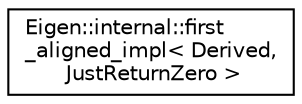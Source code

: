digraph "Graphical Class Hierarchy"
{
  edge [fontname="Helvetica",fontsize="10",labelfontname="Helvetica",labelfontsize="10"];
  node [fontname="Helvetica",fontsize="10",shape=record];
  rankdir="LR";
  Node1 [label="Eigen::internal::first\l_aligned_impl\< Derived,\l JustReturnZero \>",height=0.2,width=0.4,color="black", fillcolor="white", style="filled",URL="$struct_eigen_1_1internal_1_1first__aligned__impl.html"];
}
